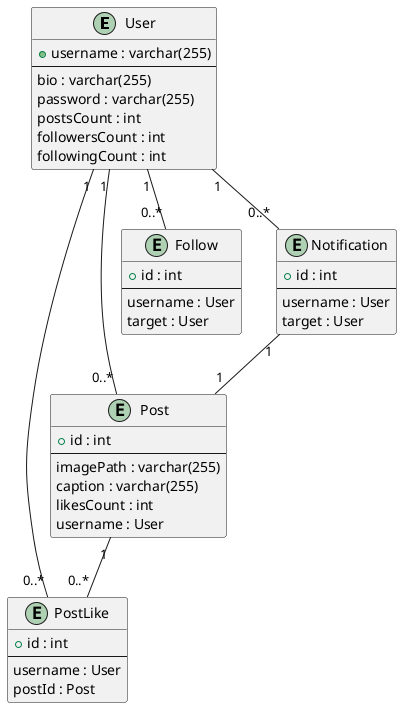 @startuml QuackstagramERD
entity "User" as user {
  + username : varchar(255)
  --
  bio : varchar(255)
  password : varchar(255)
  postsCount : int
  followersCount : int
  followingCount : int
}

entity "Post" as post {
  + id : int
  --
  imagePath : varchar(255)
  caption : varchar(255)
  likesCount : int
  username : User
}

entity "PostLike" as postlike {
  + id : int
  --
  username : User
  postId : Post
}

entity "Follow" as follow {
  + id : int
  --
  username : User
  target : User
}

entity "Notification" as notification {
  + id : int
  --
  username : User
  target : User
}

user "1" -- "0..*" post
user "1" -- "0..*" postlike
user "1" -- "0..*" follow
user "1" -- "0..*" notification
notification "1" -- "1" post
post "1" -- "0..*" postlike
@enduml